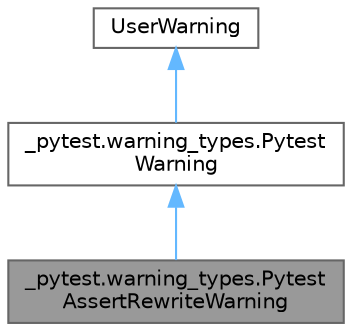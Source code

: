 digraph "_pytest.warning_types.PytestAssertRewriteWarning"
{
 // LATEX_PDF_SIZE
  bgcolor="transparent";
  edge [fontname=Helvetica,fontsize=10,labelfontname=Helvetica,labelfontsize=10];
  node [fontname=Helvetica,fontsize=10,shape=box,height=0.2,width=0.4];
  Node1 [id="Node000001",label="_pytest.warning_types.Pytest\lAssertRewriteWarning",height=0.2,width=0.4,color="gray40", fillcolor="grey60", style="filled", fontcolor="black",tooltip=" "];
  Node2 -> Node1 [id="edge1_Node000001_Node000002",dir="back",color="steelblue1",style="solid",tooltip=" "];
  Node2 [id="Node000002",label="_pytest.warning_types.Pytest\lWarning",height=0.2,width=0.4,color="gray40", fillcolor="white", style="filled",URL="$class__pytest_1_1warning__types_1_1PytestWarning.html",tooltip=" "];
  Node3 -> Node2 [id="edge2_Node000002_Node000003",dir="back",color="steelblue1",style="solid",tooltip=" "];
  Node3 [id="Node000003",label="UserWarning",height=0.2,width=0.4,color="gray40", fillcolor="white", style="filled",tooltip=" "];
}
